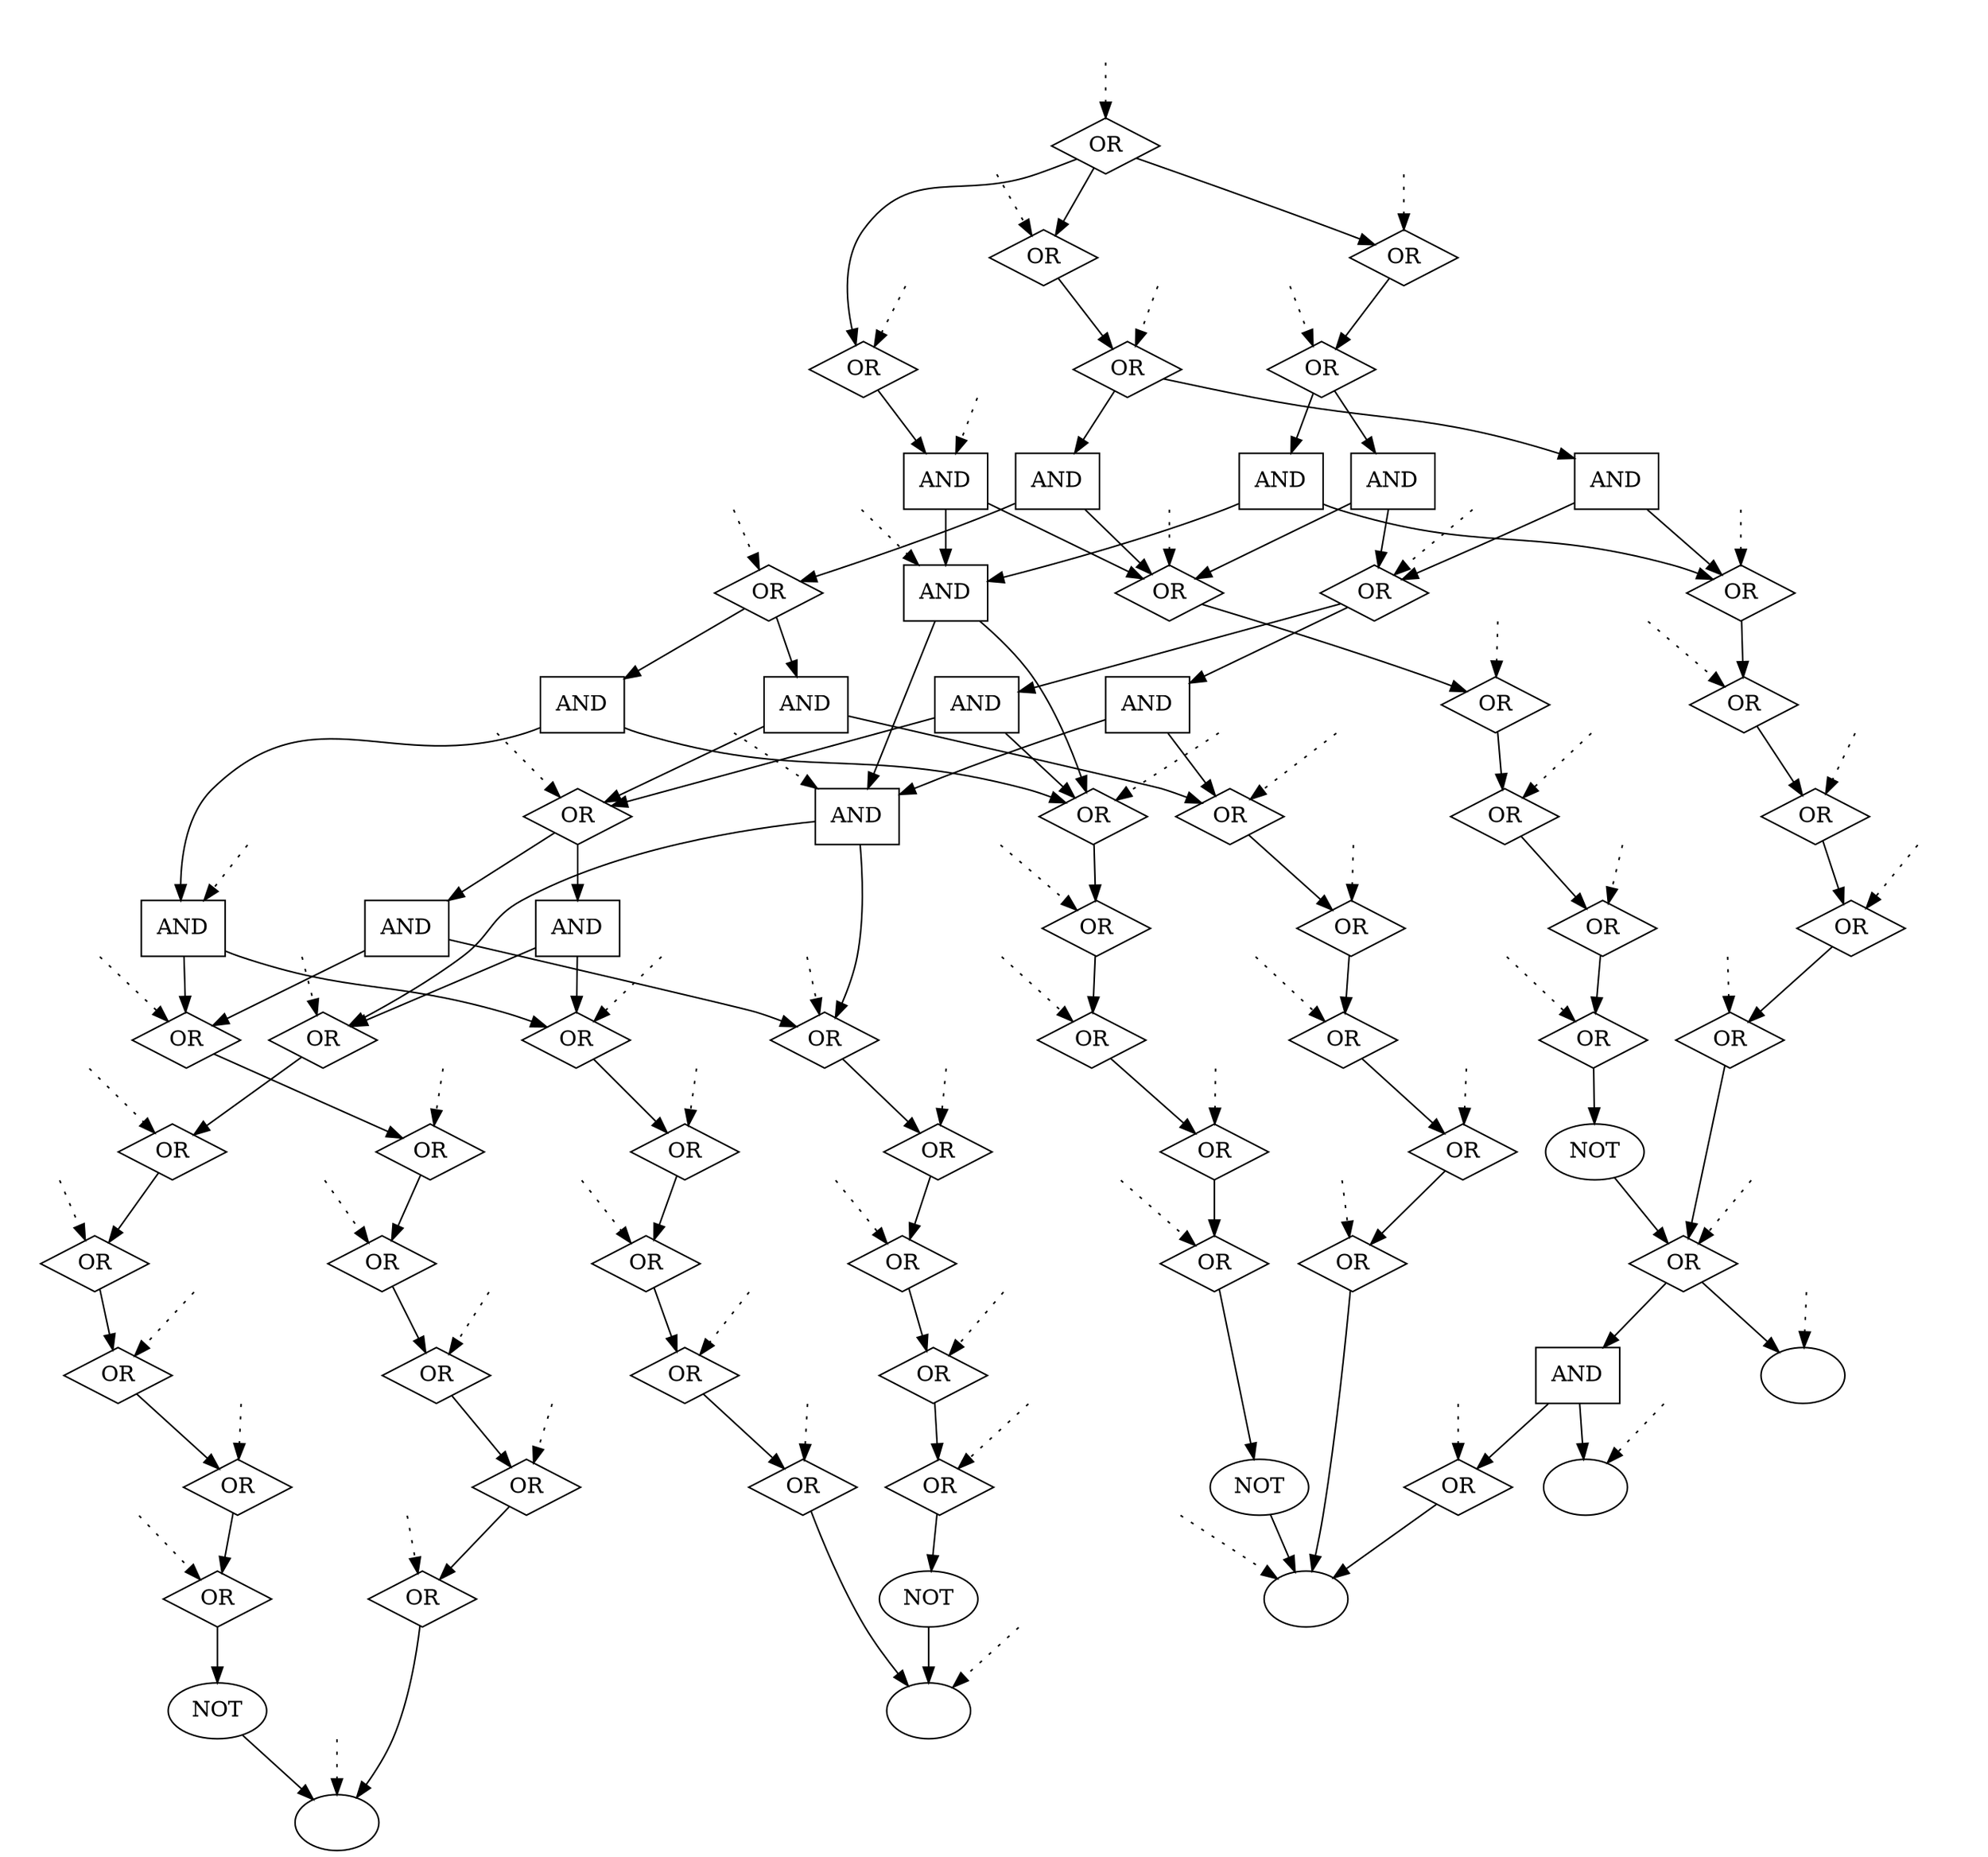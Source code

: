 digraph GP {
1 [label="", shape="ellipse", style="filled", fillcolor="white"];
2 [label="OR", shape="diamond", style="filled", fillcolor="white"];
 2 -> 1;
3 [label="OR", shape="diamond", style="filled", fillcolor="white"];
 3 -> 2;
4 [label="OR", shape="diamond", style="filled", fillcolor="white"];
 4 -> 3;
5 [label="OR", shape="diamond", style="filled", fillcolor="white"];
 5 -> 4;
6 [label="OR", shape="diamond", style="filled", fillcolor="white"];
 6 -> 5;
7 [label="OR", shape="diamond", style="filled", fillcolor="white"];
 7 -> 6;
8 [label="", shape="ellipse", style="filled", fillcolor="white"];
9 [label="OR", shape="diamond", style="filled", fillcolor="white"];
 9 -> 8;
10 [label="OR", shape="diamond", style="filled", fillcolor="white"];
 10 -> 9;
11 [label="OR", shape="diamond", style="filled", fillcolor="white"];
 11 -> 10;
12 [label="OR", shape="diamond", style="filled", fillcolor="white"];
 12 -> 11;
13 [label="OR", shape="diamond", style="filled", fillcolor="white"];
 13 -> 12;
14 [label="AND", shape="box", style="filled", fillcolor="white"];
14 -> 7;
14 -> 13;
15 [label="", shape="ellipse", style="filled", fillcolor="white"];
16 [label="OR", shape="diamond", style="filled", fillcolor="white"];
 -15 [label="NOT"];
-15 -> 15;
16 -> -15;
17 [label="OR", shape="diamond", style="filled", fillcolor="white"];
 17 -> 16;
18 [label="OR", shape="diamond", style="filled", fillcolor="white"];
 18 -> 17;
19 [label="OR", shape="diamond", style="filled", fillcolor="white"];
 19 -> 18;
20 [label="OR", shape="diamond", style="filled", fillcolor="white"];
 20 -> 19;
21 [label="AND", shape="box", style="filled", fillcolor="white"];
21 -> 14;
21 -> 20;
22 [label="OR", shape="diamond", style="filled", fillcolor="white"];
 -8 [label="NOT"];
-8 -> 8;
22 -> -8;
23 [label="OR", shape="diamond", style="filled", fillcolor="white"];
 23 -> 22;
24 [label="OR", shape="diamond", style="filled", fillcolor="white"];
 24 -> 23;
25 [label="OR", shape="diamond", style="filled", fillcolor="white"];
 25 -> 24;
26 [label="OR", shape="diamond", style="filled", fillcolor="white"];
 26 -> 25;
27 [label="AND", shape="box", style="filled", fillcolor="white"];
27 -> 7;
27 -> 26;
28 [label="OR", shape="diamond", style="filled", fillcolor="white"];
 -1 [label="NOT"];
-1 -> 1;
28 -> -1;
29 [label="OR", shape="diamond", style="filled", fillcolor="white"];
 29 -> 28;
30 [label="OR", shape="diamond", style="filled", fillcolor="white"];
 30 -> 29;
31 [label="OR", shape="diamond", style="filled", fillcolor="white"];
 31 -> 30;
32 [label="OR", shape="diamond", style="filled", fillcolor="white"];
 32 -> 31;
33 [label="OR", shape="diamond", style="filled", fillcolor="white"];
 33 -> 32;
34 [label="AND", shape="box", style="filled", fillcolor="white"];
34 -> 33;
34 -> 13;
35 [label="OR", shape="diamond", style="filled", fillcolor="white"];
 35 -> 27;
35 -> 34;
36 [label="OR", shape="diamond", style="filled", fillcolor="white"];
 36 -> 15;
37 [label="OR", shape="diamond", style="filled", fillcolor="white"];
 37 -> 36;
38 [label="OR", shape="diamond", style="filled", fillcolor="white"];
 38 -> 37;
39 [label="OR", shape="diamond", style="filled", fillcolor="white"];
 39 -> 38;
40 [label="OR", shape="diamond", style="filled", fillcolor="white"];
 40 -> 39;
41 [label="AND", shape="box", style="filled", fillcolor="white"];
41 -> 35;
41 -> 40;
42 [label="OR", shape="diamond", style="filled", fillcolor="white"];
 42 -> 21;
42 -> 41;
43 [label="OR", shape="diamond", style="filled", fillcolor="white"];
 43 -> 15;
45 [label="AND", shape="box", style="filled", fillcolor="white"];
45 -> 43;
45 -> 44;
46 [label="", shape="ellipse", style="filled", fillcolor="white"];
47 [label="OR", shape="diamond", style="filled", fillcolor="white"];
 47 -> 45;
47 -> 46;
48 [label="OR", shape="diamond", style="filled", fillcolor="white"];
 -47 [label="NOT"];
-47 -> 47;
48 -> -47;
49 [label="OR", shape="diamond", style="filled", fillcolor="white"];
 49 -> 48;
50 [label="OR", shape="diamond", style="filled", fillcolor="white"];
 50 -> 49;
51 [label="OR", shape="diamond", style="filled", fillcolor="white"];
 51 -> 50;
52 [label="OR", shape="diamond", style="filled", fillcolor="white"];
 52 -> 51;
53 [label="AND", shape="box", style="filled", fillcolor="white"];
53 -> 42;
53 -> 52;
54 [label="AND", shape="box", style="filled", fillcolor="white"];
54 -> 35;
54 -> 20;
55 [label="AND", shape="box", style="filled", fillcolor="white"];
55 -> 33;
55 -> 26;
56 [label="AND", shape="box", style="filled", fillcolor="white"];
56 -> 55;
56 -> 40;
57 [label="OR", shape="diamond", style="filled", fillcolor="white"];
 57 -> 54;
57 -> 56;
58 [label="OR", shape="diamond", style="filled", fillcolor="white"];
 58 -> 47;
59 [label="OR", shape="diamond", style="filled", fillcolor="white"];
 59 -> 58;
60 [label="OR", shape="diamond", style="filled", fillcolor="white"];
 60 -> 59;
61 [label="OR", shape="diamond", style="filled", fillcolor="white"];
 61 -> 60;
62 [label="OR", shape="diamond", style="filled", fillcolor="white"];
 62 -> 61;
63 [label="AND", shape="box", style="filled", fillcolor="white"];
63 -> 57;
63 -> 62;
64 [label="OR", shape="diamond", style="filled", fillcolor="white"];
 64 -> 53;
64 -> 63;
65 [label="OR", shape="diamond", style="filled", fillcolor="white"];
 65 -> 64;
66 [label="AND", shape="box", style="filled", fillcolor="white"];
66 -> 57;
66 -> 52;
67 [label="AND", shape="box", style="filled", fillcolor="white"];
67 -> 55;
67 -> 20;
68 [label="AND", shape="box", style="filled", fillcolor="white"];
68 -> 67;
68 -> 62;
69 [label="OR", shape="diamond", style="filled", fillcolor="white"];
 69 -> 66;
69 -> 68;
70 [label="OR", shape="diamond", style="filled", fillcolor="white"];
 70 -> 69;
71 [label="AND", shape="box", style="filled", fillcolor="white"];
71 -> 67;
71 -> 52;
72 [label="OR", shape="diamond", style="filled", fillcolor="white"];
 72 -> 71;
73 [label="OR", shape="diamond", style="filled", fillcolor="white"];
 73 -> 65;
73 -> 70;
73 -> 72;
44 [ shape="ellipse", label="", style="filled", fillcolor="white" ];
q_0 [ label="", shape="plaintext" ];
q_0 -> 13 [style="dotted" ];
q_1 [ label="", shape="plaintext" ];
q_1 -> 23 [style="dotted" ];
q_2 [ label="", shape="plaintext" ];
q_2 -> 46 [style="dotted" ];
q_3 [ label="", shape="plaintext" ];
q_3 -> 57 [style="dotted" ];
q_4 [ label="", shape="plaintext" ];
q_4 -> 6 [style="dotted" ];
q_5 [ label="", shape="plaintext" ];
q_5 -> 20 [style="dotted" ];
q_6 [ label="", shape="plaintext" ];
q_6 -> 61 [style="dotted" ];
q_7 [ label="", shape="plaintext" ];
q_7 -> 48 [style="dotted" ];
q_8 [ label="", shape="plaintext" ];
q_8 -> 60 [style="dotted" ];
q_9 [ label="", shape="plaintext" ];
q_9 -> 17 [style="dotted" ];
q_10 [ label="", shape="plaintext" ];
q_10 -> 73 [style="dotted" ];
q_11 [ label="", shape="plaintext" ];
q_11 -> 14 [style="dotted" ];
q_12 [ label="", shape="plaintext" ];
q_12 -> 72 [style="dotted" ];
q_13 [ label="", shape="plaintext" ];
q_13 -> 19 [style="dotted" ];
q_14 [ label="", shape="plaintext" ];
q_14 -> 22 [style="dotted" ];
q_15 [ label="", shape="plaintext" ];
q_15 -> 24 [style="dotted" ];
q_16 [ label="", shape="plaintext" ];
q_16 -> 43 [style="dotted" ];
q_17 [ label="", shape="plaintext" ];
q_17 -> 59 [style="dotted" ];
q_18 [ label="", shape="plaintext" ];
q_18 -> 65 [style="dotted" ];
q_19 [ label="", shape="plaintext" ];
q_19 -> 18 [style="dotted" ];
q_20 [ label="", shape="plaintext" ];
q_20 -> 64 [style="dotted" ];
q_21 [ label="", shape="plaintext" ];
q_21 -> 8 [style="dotted" ];
q_22 [ label="", shape="plaintext" ];
q_22 -> 7 [style="dotted" ];
q_23 [ label="", shape="plaintext" ];
q_23 -> 31 [style="dotted" ];
q_24 [ label="", shape="plaintext" ];
q_24 -> 5 [style="dotted" ];
q_25 [ label="", shape="plaintext" ];
q_25 -> 1 [style="dotted" ];
q_26 [ label="", shape="plaintext" ];
q_26 -> 71 [style="dotted" ];
q_27 [ label="", shape="plaintext" ];
q_27 -> 36 [style="dotted" ];
q_28 [ label="", shape="plaintext" ];
q_28 -> 62 [style="dotted" ];
q_29 [ label="", shape="plaintext" ];
q_29 -> 11 [style="dotted" ];
q_30 [ label="", shape="plaintext" ];
q_30 -> 55 [style="dotted" ];
q_31 [ label="", shape="plaintext" ];
q_31 -> 70 [style="dotted" ];
q_32 [ label="", shape="plaintext" ];
q_32 -> 26 [style="dotted" ];
q_33 [ label="", shape="plaintext" ];
q_33 -> 33 [style="dotted" ];
q_34 [ label="", shape="plaintext" ];
q_34 -> 49 [style="dotted" ];
q_35 [ label="", shape="plaintext" ];
q_35 -> 50 [style="dotted" ];
q_36 [ label="", shape="plaintext" ];
q_36 -> 9 [style="dotted" ];
q_37 [ label="", shape="plaintext" ];
q_37 -> 16 [style="dotted" ];
q_38 [ label="", shape="plaintext" ];
q_38 -> 51 [style="dotted" ];
q_39 [ label="", shape="plaintext" ];
q_39 -> 12 [style="dotted" ];
q_40 [ label="", shape="plaintext" ];
q_40 -> 67 [style="dotted" ];
q_41 [ label="", shape="plaintext" ];
q_41 -> 2 [style="dotted" ];
q_42 [ label="", shape="plaintext" ];
q_42 -> 32 [style="dotted" ];
q_43 [ label="", shape="plaintext" ];
q_43 -> 47 [style="dotted" ];
q_44 [ label="", shape="plaintext" ];
q_44 -> 15 [style="dotted" ];
q_45 [ label="", shape="plaintext" ];
q_45 -> 4 [style="dotted" ];
q_46 [ label="", shape="plaintext" ];
q_46 -> 29 [style="dotted" ];
q_47 [ label="", shape="plaintext" ];
q_47 -> 30 [style="dotted" ];
q_48 [ label="", shape="plaintext" ];
q_48 -> 39 [style="dotted" ];
q_49 [ label="", shape="plaintext" ];
q_49 -> 58 [style="dotted" ];
q_50 [ label="", shape="plaintext" ];
q_50 -> 38 [style="dotted" ];
q_51 [ label="", shape="plaintext" ];
q_51 -> 40 [style="dotted" ];
q_52 [ label="", shape="plaintext" ];
q_52 -> 44 [style="dotted" ];
q_53 [ label="", shape="plaintext" ];
q_53 -> 3 [style="dotted" ];
q_54 [ label="", shape="plaintext" ];
q_54 -> 35 [style="dotted" ];
q_55 [ label="", shape="plaintext" ];
q_55 -> 52 [style="dotted" ];
q_56 [ label="", shape="plaintext" ];
q_56 -> 28 [style="dotted" ];
q_57 [ label="", shape="plaintext" ];
q_57 -> 37 [style="dotted" ];
q_58 [ label="", shape="plaintext" ];
q_58 -> 42 [style="dotted" ];
q_59 [ label="", shape="plaintext" ];
q_59 -> 10 [style="dotted" ];
q_60 [ label="", shape="plaintext" ];
q_60 -> 25 [style="dotted" ];
q_61 [ label="", shape="plaintext" ];
q_61 -> 69 [style="dotted" ];
}
